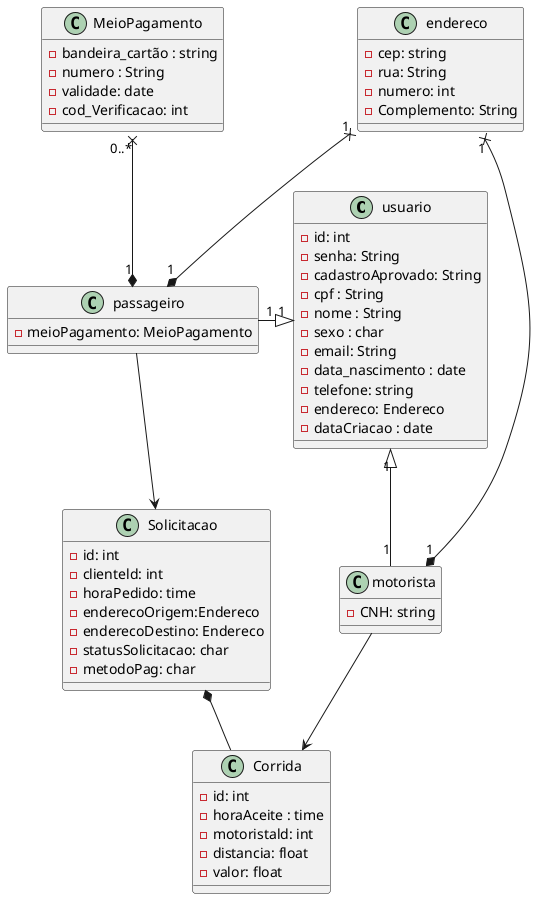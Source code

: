 @startuml
class usuario {
- id: int
- senha: String 
- cadastroAprovado: String
- cpf : String
- nome : String
- sexo : char
- email: String
- data_nascimento : date
- telefone: string
- endereco: Endereco 
- dataCriacao : date
}
class Solicitacao {
- id: int
- clienteld: int
- horaPedido: time
- enderecoOrigem:Endereco 
- enderecoDestino: Endereco 
- statusSolicitacao: char
- metodoPag: char
}


class Corrida {
- id: int
- horaAceite : time
- motoristald: int
- distancia: float
- valor: float
}

class motorista {
- CNH: string 
}

class passageiro
{
- meioPagamento: MeioPagamento
}

class endereco
{
- cep: string
- rua: String
- numero: int
- Complemento: String
}

class MeioPagamento{
- bandeira_cartão : string
- numero : String
- validade: date
- cod_Verificacao: int
}

passageiro "1" *-up-x "0..*" MeioPagamento
passageiro "1" *-up-x "1" endereco
motorista "1" *-up-x "1" endereco
usuario "1" <|-down- "1" motorista
usuario "1" <|-right- "1" passageiro

passageiro --> Solicitacao
motorista --> Corrida
Solicitacao *-- Corrida

@enduml